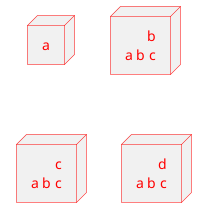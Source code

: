 {
  "sha1": "9e31dcxmesx13phe75dksarjmzkfcdg",
  "insertion": {
    "when": "2024-05-30T20:48:21.666Z",
    "url": "https://forum.plantuml.net/13000/style-style-management-global-deployment-diagram-mindmap",
    "user": "plantuml@gmail.com"
  }
}
@startuml
node "a"
node "b\na b c"
<style>
node {
  FontColor green
  HorizontalAlignment right
  LineColor blue
}
</style>
node "c\na b c"
<style>
node {
  FontColor red
  LineColor red
}
</style>
node "d\na b c"
@enduml
